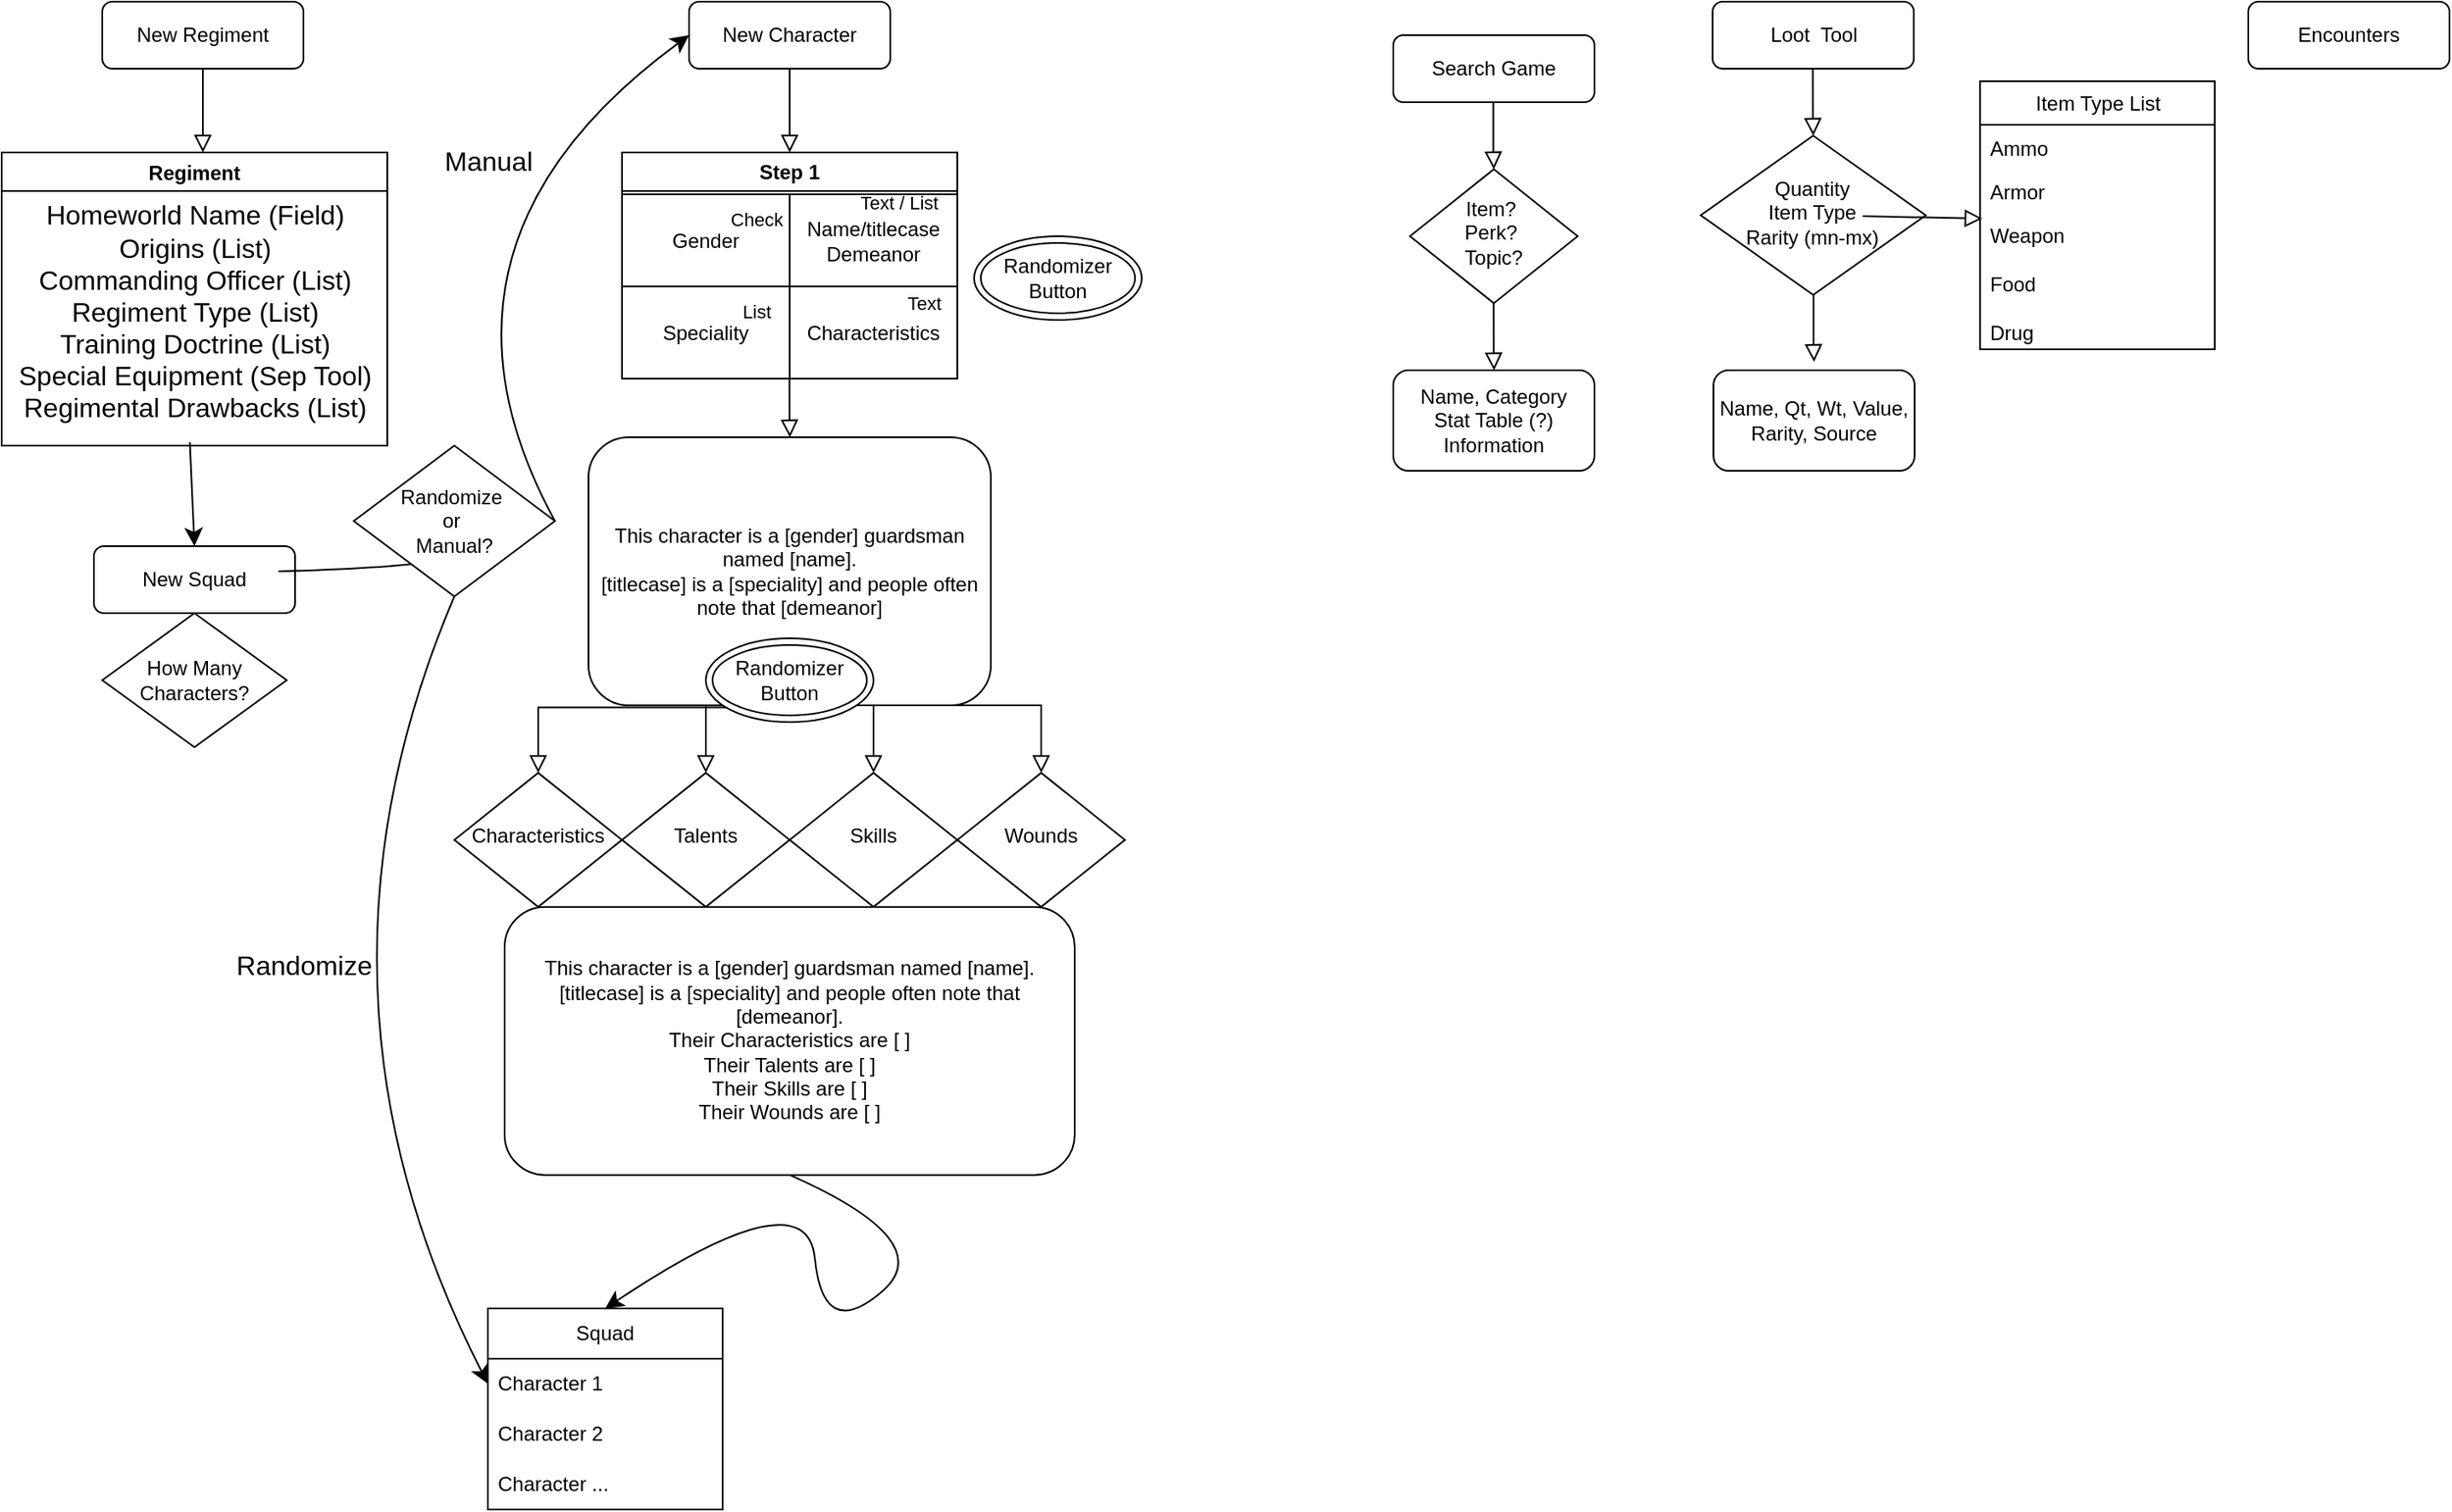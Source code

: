 <mxfile version="24.6.4" type="github">
  <diagram id="C5RBs43oDa-KdzZeNtuy" name="Page-1">
    <mxGraphModel dx="1509" dy="1480" grid="1" gridSize="10" guides="1" tooltips="1" connect="1" arrows="1" fold="1" page="1" pageScale="1" pageWidth="827" pageHeight="1169" math="0" shadow="0">
      <root>
        <mxCell id="WIyWlLk6GJQsqaUBKTNV-0" />
        <mxCell id="WIyWlLk6GJQsqaUBKTNV-1" parent="WIyWlLk6GJQsqaUBKTNV-0" />
        <mxCell id="WIyWlLk6GJQsqaUBKTNV-2" value="" style="rounded=0;html=1;jettySize=auto;orthogonalLoop=1;fontSize=11;endArrow=block;endFill=0;endSize=8;strokeWidth=1;shadow=0;labelBackgroundColor=none;edgeStyle=orthogonalEdgeStyle;" parent="WIyWlLk6GJQsqaUBKTNV-1" source="WIyWlLk6GJQsqaUBKTNV-3" edge="1">
          <mxGeometry relative="1" as="geometry">
            <mxPoint x="220" y="170" as="targetPoint" />
          </mxGeometry>
        </mxCell>
        <mxCell id="WIyWlLk6GJQsqaUBKTNV-3" value="New Regiment" style="rounded=1;whiteSpace=wrap;html=1;fontSize=12;glass=0;strokeWidth=1;shadow=0;" parent="WIyWlLk6GJQsqaUBKTNV-1" vertex="1">
          <mxGeometry x="160" y="80" width="120" height="40" as="geometry" />
        </mxCell>
        <mxCell id="N_iPnZJbgPe1cc1VUElV-0" value="New Character" style="rounded=1;whiteSpace=wrap;html=1;fontSize=12;glass=0;strokeWidth=1;shadow=0;" parent="WIyWlLk6GJQsqaUBKTNV-1" vertex="1">
          <mxGeometry x="510" y="80" width="120" height="40" as="geometry" />
        </mxCell>
        <mxCell id="N_iPnZJbgPe1cc1VUElV-1" value="Search Game" style="rounded=1;whiteSpace=wrap;html=1;fontSize=12;glass=0;strokeWidth=1;shadow=0;" parent="WIyWlLk6GJQsqaUBKTNV-1" vertex="1">
          <mxGeometry x="930" y="100" width="120" height="40" as="geometry" />
        </mxCell>
        <mxCell id="N_iPnZJbgPe1cc1VUElV-2" value="Loot&amp;nbsp; Tool" style="rounded=1;whiteSpace=wrap;html=1;fontSize=12;glass=0;strokeWidth=1;shadow=0;" parent="WIyWlLk6GJQsqaUBKTNV-1" vertex="1">
          <mxGeometry x="1120.5" y="80" width="120" height="40" as="geometry" />
        </mxCell>
        <mxCell id="N_iPnZJbgPe1cc1VUElV-3" value="Encounters" style="rounded=1;whiteSpace=wrap;html=1;fontSize=12;glass=0;strokeWidth=1;shadow=0;" parent="WIyWlLk6GJQsqaUBKTNV-1" vertex="1">
          <mxGeometry x="1440" y="80" width="120" height="40" as="geometry" />
        </mxCell>
        <mxCell id="N_iPnZJbgPe1cc1VUElV-5" value="Item?&amp;nbsp;&lt;div&gt;Perk?&amp;nbsp;&lt;/div&gt;&lt;div&gt;Topic?&lt;/div&gt;" style="rhombus;whiteSpace=wrap;html=1;shadow=0;fontFamily=Helvetica;fontSize=12;align=center;strokeWidth=1;spacing=6;spacingTop=-4;" parent="WIyWlLk6GJQsqaUBKTNV-1" vertex="1">
          <mxGeometry x="940" y="180" width="100" height="80" as="geometry" />
        </mxCell>
        <mxCell id="N_iPnZJbgPe1cc1VUElV-12" value="" style="rounded=0;html=1;jettySize=auto;orthogonalLoop=1;fontSize=11;endArrow=block;endFill=0;endSize=8;strokeWidth=1;shadow=0;labelBackgroundColor=none;edgeStyle=orthogonalEdgeStyle;" parent="WIyWlLk6GJQsqaUBKTNV-1" edge="1">
          <mxGeometry relative="1" as="geometry">
            <mxPoint x="989.71" y="140" as="sourcePoint" />
            <mxPoint x="990" y="180" as="targetPoint" />
            <Array as="points">
              <mxPoint x="989.71" y="170" />
              <mxPoint x="989.71" y="170" />
            </Array>
          </mxGeometry>
        </mxCell>
        <mxCell id="N_iPnZJbgPe1cc1VUElV-15" value="Name,&amp;nbsp;&lt;span style=&quot;background-color: initial;&quot;&gt;Category&lt;/span&gt;&lt;div&gt;Stat Table (?)&lt;/div&gt;&lt;div&gt;Information&lt;/div&gt;" style="rounded=1;whiteSpace=wrap;html=1;fontSize=12;glass=0;strokeWidth=1;shadow=0;" parent="WIyWlLk6GJQsqaUBKTNV-1" vertex="1">
          <mxGeometry x="930" y="300" width="120" height="60" as="geometry" />
        </mxCell>
        <mxCell id="N_iPnZJbgPe1cc1VUElV-17" value="" style="rounded=0;html=1;jettySize=auto;orthogonalLoop=1;fontSize=11;endArrow=block;endFill=0;endSize=8;strokeWidth=1;shadow=0;labelBackgroundColor=none;edgeStyle=orthogonalEdgeStyle;" parent="WIyWlLk6GJQsqaUBKTNV-1" edge="1">
          <mxGeometry relative="1" as="geometry">
            <mxPoint x="989.86" y="260" as="sourcePoint" />
            <mxPoint x="990.15" y="300" as="targetPoint" />
            <Array as="points">
              <mxPoint x="989.86" y="290" />
              <mxPoint x="989.86" y="290" />
            </Array>
          </mxGeometry>
        </mxCell>
        <mxCell id="N_iPnZJbgPe1cc1VUElV-20" value="Quantity&lt;div&gt;Item Type&lt;/div&gt;&lt;div&gt;Rarity (mn-mx)&lt;/div&gt;" style="rhombus;whiteSpace=wrap;html=1;shadow=0;fontFamily=Helvetica;fontSize=12;align=center;strokeWidth=1;spacing=6;spacingTop=-4;" parent="WIyWlLk6GJQsqaUBKTNV-1" vertex="1">
          <mxGeometry x="1113.37" y="160" width="134.25" height="95" as="geometry" />
        </mxCell>
        <mxCell id="N_iPnZJbgPe1cc1VUElV-23" value="" style="rounded=0;html=1;jettySize=auto;orthogonalLoop=1;fontSize=11;endArrow=block;endFill=0;endSize=8;strokeWidth=1;shadow=0;labelBackgroundColor=none;edgeStyle=orthogonalEdgeStyle;" parent="WIyWlLk6GJQsqaUBKTNV-1" edge="1">
          <mxGeometry relative="1" as="geometry">
            <mxPoint x="1180.26" y="120" as="sourcePoint" />
            <mxPoint x="1180.55" y="160" as="targetPoint" />
            <Array as="points">
              <mxPoint x="1180.26" y="150" />
              <mxPoint x="1180.26" y="150" />
            </Array>
          </mxGeometry>
        </mxCell>
        <mxCell id="N_iPnZJbgPe1cc1VUElV-24" value="Item Type List" style="swimlane;fontStyle=0;childLayout=stackLayout;horizontal=1;startSize=26;fillColor=none;horizontalStack=0;resizeParent=1;resizeParentMax=0;resizeLast=0;collapsible=1;marginBottom=0;html=1;" parent="WIyWlLk6GJQsqaUBKTNV-1" vertex="1">
          <mxGeometry x="1280" y="127.5" width="140" height="160" as="geometry">
            <mxRectangle x="1270" y="110" width="60" height="30" as="alternateBounds" />
          </mxGeometry>
        </mxCell>
        <mxCell id="N_iPnZJbgPe1cc1VUElV-25" value="Ammo&lt;span style=&quot;white-space: pre;&quot;&gt;&#x9;&lt;/span&gt;&lt;span style=&quot;white-space: pre;&quot;&gt;&#x9;&lt;/span&gt;" style="text;strokeColor=none;fillColor=none;align=left;verticalAlign=top;spacingLeft=4;spacingRight=4;overflow=hidden;rotatable=0;points=[[0,0.5],[1,0.5]];portConstraint=eastwest;whiteSpace=wrap;html=1;" parent="N_iPnZJbgPe1cc1VUElV-24" vertex="1">
          <mxGeometry y="26" width="140" height="26" as="geometry" />
        </mxCell>
        <mxCell id="N_iPnZJbgPe1cc1VUElV-26" value="Armor" style="text;strokeColor=none;fillColor=none;align=left;verticalAlign=top;spacingLeft=4;spacingRight=4;overflow=hidden;rotatable=0;points=[[0,0.5],[1,0.5]];portConstraint=eastwest;whiteSpace=wrap;html=1;" parent="N_iPnZJbgPe1cc1VUElV-24" vertex="1">
          <mxGeometry y="52" width="140" height="26" as="geometry" />
        </mxCell>
        <mxCell id="N_iPnZJbgPe1cc1VUElV-27" value="Weapon&lt;div&gt;&lt;br&gt;&lt;/div&gt;&lt;div&gt;Food&lt;/div&gt;&lt;div&gt;&lt;br&gt;&lt;/div&gt;&lt;div&gt;Drug&lt;/div&gt;&lt;div&gt;&lt;br&gt;&lt;/div&gt;&lt;div&gt;Misc&lt;/div&gt;" style="text;strokeColor=none;fillColor=none;align=left;verticalAlign=top;spacingLeft=4;spacingRight=4;overflow=hidden;rotatable=0;points=[[0,0.5],[1,0.5]];portConstraint=eastwest;whiteSpace=wrap;html=1;" parent="N_iPnZJbgPe1cc1VUElV-24" vertex="1">
          <mxGeometry y="78" width="140" height="82" as="geometry" />
        </mxCell>
        <mxCell id="N_iPnZJbgPe1cc1VUElV-28" value="" style="rounded=0;html=1;jettySize=auto;orthogonalLoop=1;fontSize=11;endArrow=block;endFill=0;endSize=8;strokeWidth=1;shadow=0;labelBackgroundColor=none;entryX=0.01;entryY=1.154;entryDx=0;entryDy=0;entryPerimeter=0;" parent="WIyWlLk6GJQsqaUBKTNV-1" target="N_iPnZJbgPe1cc1VUElV-26" edge="1">
          <mxGeometry relative="1" as="geometry">
            <mxPoint x="1210" y="208" as="sourcePoint" />
            <mxPoint x="1190.55" y="170" as="targetPoint" />
          </mxGeometry>
        </mxCell>
        <mxCell id="N_iPnZJbgPe1cc1VUElV-40" value="" style="rounded=0;html=1;jettySize=auto;orthogonalLoop=1;fontSize=11;endArrow=block;endFill=0;endSize=8;strokeWidth=1;shadow=0;labelBackgroundColor=none;edgeStyle=orthogonalEdgeStyle;exitX=0.5;exitY=1;exitDx=0;exitDy=0;entryX=0.5;entryY=0;entryDx=0;entryDy=0;" parent="WIyWlLk6GJQsqaUBKTNV-1" source="N_iPnZJbgPe1cc1VUElV-0" target="0Ut09t-60lBH6S7AR5-u-23" edge="1">
          <mxGeometry relative="1" as="geometry">
            <mxPoint x="600" y="150" as="sourcePoint" />
            <mxPoint x="500" y="170" as="targetPoint" />
          </mxGeometry>
        </mxCell>
        <mxCell id="N_iPnZJbgPe1cc1VUElV-51" value="Name, Qt, Wt, Value, Rarity, Source" style="rounded=1;whiteSpace=wrap;html=1;fontSize=12;glass=0;strokeWidth=1;shadow=0;" parent="WIyWlLk6GJQsqaUBKTNV-1" vertex="1">
          <mxGeometry x="1121" y="300" width="120" height="60" as="geometry" />
        </mxCell>
        <mxCell id="N_iPnZJbgPe1cc1VUElV-52" value="" style="rounded=0;html=1;jettySize=auto;orthogonalLoop=1;fontSize=11;endArrow=block;endFill=0;endSize=8;strokeWidth=1;shadow=0;labelBackgroundColor=none;edgeStyle=orthogonalEdgeStyle;" parent="WIyWlLk6GJQsqaUBKTNV-1" edge="1">
          <mxGeometry relative="1" as="geometry">
            <mxPoint x="1180.7" y="255" as="sourcePoint" />
            <mxPoint x="1180.99" y="295" as="targetPoint" />
            <Array as="points">
              <mxPoint x="1180.7" y="285" />
              <mxPoint x="1180.7" y="285" />
            </Array>
          </mxGeometry>
        </mxCell>
        <mxCell id="N_iPnZJbgPe1cc1VUElV-53" value="This character is a [gender] guardsman named [name].&lt;div&gt;[titlecase] is a [speciality] and people often note that [demeanor]&lt;/div&gt;" style="rounded=1;whiteSpace=wrap;html=1;fontSize=12;glass=0;strokeWidth=1;shadow=0;" parent="WIyWlLk6GJQsqaUBKTNV-1" vertex="1">
          <mxGeometry x="450" y="340" width="240" height="160" as="geometry" />
        </mxCell>
        <mxCell id="N_iPnZJbgPe1cc1VUElV-54" value="" style="rounded=0;html=1;jettySize=auto;orthogonalLoop=1;fontSize=11;endArrow=block;endFill=0;endSize=8;strokeWidth=1;shadow=0;labelBackgroundColor=none;edgeStyle=orthogonalEdgeStyle;" parent="WIyWlLk6GJQsqaUBKTNV-1" edge="1">
          <mxGeometry relative="1" as="geometry">
            <mxPoint x="569.86" y="300" as="sourcePoint" />
            <mxPoint x="570.15" y="340" as="targetPoint" />
            <Array as="points">
              <mxPoint x="569.86" y="330" />
              <mxPoint x="569.86" y="330" />
            </Array>
          </mxGeometry>
        </mxCell>
        <mxCell id="N_iPnZJbgPe1cc1VUElV-55" value="" style="rounded=0;html=1;jettySize=auto;orthogonalLoop=1;fontSize=11;endArrow=block;endFill=0;endSize=8;strokeWidth=1;shadow=0;labelBackgroundColor=none;edgeStyle=orthogonalEdgeStyle;" parent="WIyWlLk6GJQsqaUBKTNV-1" target="N_iPnZJbgPe1cc1VUElV-56" edge="1">
          <mxGeometry relative="1" as="geometry">
            <mxPoint x="530" y="500.32" as="sourcePoint" />
            <Array as="points">
              <mxPoint x="540" y="500.32" />
              <mxPoint x="540" y="501.32" />
              <mxPoint x="420" y="501.32" />
            </Array>
          </mxGeometry>
        </mxCell>
        <mxCell id="N_iPnZJbgPe1cc1VUElV-56" value="Characteristics" style="rhombus;whiteSpace=wrap;html=1;shadow=0;fontFamily=Helvetica;fontSize=12;align=center;strokeWidth=1;spacing=6;spacingTop=-4;" parent="WIyWlLk6GJQsqaUBKTNV-1" vertex="1">
          <mxGeometry x="370" y="540.32" width="100" height="80" as="geometry" />
        </mxCell>
        <mxCell id="N_iPnZJbgPe1cc1VUElV-57" value="" style="rounded=0;html=1;jettySize=auto;orthogonalLoop=1;fontSize=11;endArrow=block;endFill=0;endSize=8;strokeWidth=1;shadow=0;labelBackgroundColor=none;edgeStyle=orthogonalEdgeStyle;entryX=0.5;entryY=0;entryDx=0;entryDy=0;" parent="WIyWlLk6GJQsqaUBKTNV-1" target="N_iPnZJbgPe1cc1VUElV-58" edge="1">
          <mxGeometry relative="1" as="geometry">
            <mxPoint x="520" y="500.32" as="sourcePoint" />
            <Array as="points">
              <mxPoint x="520" y="520.32" />
              <mxPoint x="520" y="520.32" />
            </Array>
          </mxGeometry>
        </mxCell>
        <mxCell id="N_iPnZJbgPe1cc1VUElV-58" value="Talents" style="rhombus;whiteSpace=wrap;html=1;shadow=0;fontFamily=Helvetica;fontSize=12;align=center;strokeWidth=1;spacing=6;spacingTop=-4;" parent="WIyWlLk6GJQsqaUBKTNV-1" vertex="1">
          <mxGeometry x="470" y="540.32" width="100" height="80" as="geometry" />
        </mxCell>
        <mxCell id="N_iPnZJbgPe1cc1VUElV-59" value="" style="rounded=0;html=1;jettySize=auto;orthogonalLoop=1;fontSize=11;endArrow=block;endFill=0;endSize=8;strokeWidth=1;shadow=0;labelBackgroundColor=none;edgeStyle=orthogonalEdgeStyle;entryX=0.5;entryY=0;entryDx=0;entryDy=0;exitX=0.543;exitY=0.998;exitDx=0;exitDy=0;exitPerimeter=0;" parent="WIyWlLk6GJQsqaUBKTNV-1" target="N_iPnZJbgPe1cc1VUElV-60" edge="1">
          <mxGeometry relative="1" as="geometry">
            <mxPoint x="540.32" y="500.0" as="sourcePoint" />
            <Array as="points">
              <mxPoint x="620" y="500.32" />
            </Array>
          </mxGeometry>
        </mxCell>
        <mxCell id="N_iPnZJbgPe1cc1VUElV-60" value="Skills" style="rhombus;whiteSpace=wrap;html=1;shadow=0;fontFamily=Helvetica;fontSize=12;align=center;strokeWidth=1;spacing=6;spacingTop=-4;" parent="WIyWlLk6GJQsqaUBKTNV-1" vertex="1">
          <mxGeometry x="570" y="540.32" width="100" height="80" as="geometry" />
        </mxCell>
        <mxCell id="N_iPnZJbgPe1cc1VUElV-61" value="" style="rounded=0;html=1;jettySize=auto;orthogonalLoop=1;fontSize=11;endArrow=block;endFill=0;endSize=8;strokeWidth=1;shadow=0;labelBackgroundColor=none;edgeStyle=orthogonalEdgeStyle;entryX=0.5;entryY=0;entryDx=0;entryDy=0;exitX=0.925;exitY=0.998;exitDx=0;exitDy=0;exitPerimeter=0;" parent="WIyWlLk6GJQsqaUBKTNV-1" target="N_iPnZJbgPe1cc1VUElV-62" edge="1">
          <mxGeometry relative="1" as="geometry">
            <mxPoint x="632" y="500.0" as="sourcePoint" />
            <Array as="points">
              <mxPoint x="720" y="500.32" />
            </Array>
          </mxGeometry>
        </mxCell>
        <mxCell id="N_iPnZJbgPe1cc1VUElV-62" value="Wounds" style="rhombus;whiteSpace=wrap;html=1;shadow=0;fontFamily=Helvetica;fontSize=12;align=center;strokeWidth=1;spacing=6;spacingTop=-4;" parent="WIyWlLk6GJQsqaUBKTNV-1" vertex="1">
          <mxGeometry x="670" y="540.32" width="100" height="80" as="geometry" />
        </mxCell>
        <mxCell id="N_iPnZJbgPe1cc1VUElV-74" value="&lt;span style=&quot;font-size: 12px;&quot;&gt;Randomizer Button&lt;/span&gt;" style="ellipse;shape=doubleEllipse;whiteSpace=wrap;html=1;fontFamily=Helvetica;fontSize=11;fontColor=default;labelBackgroundColor=none;" parent="WIyWlLk6GJQsqaUBKTNV-1" vertex="1">
          <mxGeometry x="680" y="220" width="100" height="50" as="geometry" />
        </mxCell>
        <mxCell id="N_iPnZJbgPe1cc1VUElV-79" value="&lt;span style=&quot;font-size: 12px;&quot;&gt;Randomizer Button&lt;/span&gt;" style="ellipse;shape=doubleEllipse;whiteSpace=wrap;html=1;fontFamily=Helvetica;fontSize=11;fontColor=default;labelBackgroundColor=none;" parent="WIyWlLk6GJQsqaUBKTNV-1" vertex="1">
          <mxGeometry x="520" y="460" width="100" height="50" as="geometry" />
        </mxCell>
        <mxCell id="0Ut09t-60lBH6S7AR5-u-0" value="New Squad" style="rounded=1;whiteSpace=wrap;html=1;fontSize=12;glass=0;strokeWidth=1;shadow=0;" vertex="1" parent="WIyWlLk6GJQsqaUBKTNV-1">
          <mxGeometry x="155" y="405" width="120" height="40" as="geometry" />
        </mxCell>
        <mxCell id="0Ut09t-60lBH6S7AR5-u-15" style="edgeStyle=none;curved=1;rounded=0;orthogonalLoop=1;jettySize=auto;html=1;exitX=0.488;exitY=1.02;exitDx=0;exitDy=0;entryX=0.5;entryY=0;entryDx=0;entryDy=0;fontSize=12;startSize=8;endSize=8;exitPerimeter=0;" edge="1" parent="WIyWlLk6GJQsqaUBKTNV-1" source="0Ut09t-60lBH6S7AR5-u-13" target="0Ut09t-60lBH6S7AR5-u-0">
          <mxGeometry relative="1" as="geometry" />
        </mxCell>
        <mxCell id="0Ut09t-60lBH6S7AR5-u-12" value="Regiment" style="swimlane;" vertex="1" parent="WIyWlLk6GJQsqaUBKTNV-1">
          <mxGeometry x="100" y="170" width="230" height="175" as="geometry" />
        </mxCell>
        <mxCell id="0Ut09t-60lBH6S7AR5-u-13" value="&lt;div&gt;Homeworld Name (Field)&lt;/div&gt;Origins (List)&lt;div&gt;Commanding Officer (List)&lt;/div&gt;&lt;div&gt;Regiment Type (List)&lt;/div&gt;&lt;div&gt;Training Doctrine (List)&lt;/div&gt;&lt;div&gt;Special Equipment (Sep Tool)&lt;/div&gt;&lt;div&gt;Regimental Drawbacks (List)&lt;/div&gt;" style="text;html=1;align=center;verticalAlign=middle;resizable=0;points=[];autosize=1;strokeColor=none;fillColor=none;fontSize=16;" vertex="1" parent="0Ut09t-60lBH6S7AR5-u-12">
          <mxGeometry y="20" width="230" height="150" as="geometry" />
        </mxCell>
        <mxCell id="0Ut09t-60lBH6S7AR5-u-17" value="This character is a [gender] guardsman named [name].&lt;div&gt;[titlecase] is a [speciality] and people often note that [demeanor].&lt;/div&gt;&lt;div&gt;Their Characteristics are [ ]&lt;/div&gt;&lt;div&gt;Their Talents are [ ]&lt;/div&gt;&lt;div&gt;Their Skills are [ ]&lt;/div&gt;&lt;div&gt;Their Wounds are [ ]&lt;/div&gt;" style="rounded=1;whiteSpace=wrap;html=1;fontSize=12;glass=0;strokeWidth=1;shadow=0;" vertex="1" parent="WIyWlLk6GJQsqaUBKTNV-1">
          <mxGeometry x="400" y="620.32" width="340" height="160" as="geometry" />
        </mxCell>
        <mxCell id="0Ut09t-60lBH6S7AR5-u-18" value="" style="curved=1;endArrow=classic;html=1;rounded=0;fontSize=12;startSize=8;endSize=8;exitX=1;exitY=0.5;exitDx=0;exitDy=0;entryX=0;entryY=0.5;entryDx=0;entryDy=0;" edge="1" parent="WIyWlLk6GJQsqaUBKTNV-1" source="0Ut09t-60lBH6S7AR5-u-20" target="N_iPnZJbgPe1cc1VUElV-0">
          <mxGeometry width="50" height="50" relative="1" as="geometry">
            <mxPoint x="265" y="420" as="sourcePoint" />
            <mxPoint x="470" y="95" as="targetPoint" />
            <Array as="points">
              <mxPoint x="340" y="225" />
            </Array>
          </mxGeometry>
        </mxCell>
        <mxCell id="0Ut09t-60lBH6S7AR5-u-19" value="How Many&lt;div&gt;Characters?&lt;/div&gt;" style="rhombus;whiteSpace=wrap;html=1;" vertex="1" parent="WIyWlLk6GJQsqaUBKTNV-1">
          <mxGeometry x="160" y="445" width="110" height="80" as="geometry" />
        </mxCell>
        <mxCell id="0Ut09t-60lBH6S7AR5-u-23" value="Step 1" style="swimlane;whiteSpace=wrap;html=1;" vertex="1" parent="WIyWlLk6GJQsqaUBKTNV-1">
          <mxGeometry x="470" y="170" width="200" height="135" as="geometry" />
        </mxCell>
        <mxCell id="0Ut09t-60lBH6S7AR5-u-24" value="Gender" style="whiteSpace=wrap;html=1;" vertex="1" parent="0Ut09t-60lBH6S7AR5-u-23">
          <mxGeometry y="25" width="100" height="55" as="geometry" />
        </mxCell>
        <mxCell id="0Ut09t-60lBH6S7AR5-u-25" value="Name/titlecase&lt;div&gt;Demeanor&lt;/div&gt;" style="whiteSpace=wrap;html=1;" vertex="1" parent="0Ut09t-60lBH6S7AR5-u-23">
          <mxGeometry x="100" y="25" width="100" height="55" as="geometry" />
        </mxCell>
        <mxCell id="0Ut09t-60lBH6S7AR5-u-26" value="Speciality" style="whiteSpace=wrap;html=1;" vertex="1" parent="0Ut09t-60lBH6S7AR5-u-23">
          <mxGeometry y="80" width="100" height="55" as="geometry" />
        </mxCell>
        <mxCell id="0Ut09t-60lBH6S7AR5-u-27" value="Characteristics" style="whiteSpace=wrap;html=1;" vertex="1" parent="0Ut09t-60lBH6S7AR5-u-23">
          <mxGeometry x="100" y="80" width="100" height="55" as="geometry" />
        </mxCell>
        <mxCell id="N_iPnZJbgPe1cc1VUElV-70" value="List" style="text;html=1;align=center;verticalAlign=middle;resizable=0;points=[];autosize=1;strokeColor=none;fillColor=none;fontFamily=Helvetica;fontSize=11;fontColor=default;labelBackgroundColor=none;" parent="0Ut09t-60lBH6S7AR5-u-23" vertex="1">
          <mxGeometry x="60" y="80" width="40" height="30" as="geometry" />
        </mxCell>
        <mxCell id="N_iPnZJbgPe1cc1VUElV-71" value="Text" style="text;html=1;align=center;verticalAlign=middle;resizable=0;points=[];autosize=1;strokeColor=none;fillColor=none;fontFamily=Helvetica;fontSize=11;fontColor=default;labelBackgroundColor=none;" parent="0Ut09t-60lBH6S7AR5-u-23" vertex="1">
          <mxGeometry x="160" y="75" width="40" height="30" as="geometry" />
        </mxCell>
        <mxCell id="N_iPnZJbgPe1cc1VUElV-69" value="Text / List" style="text;html=1;align=center;verticalAlign=middle;resizable=0;points=[];autosize=1;strokeColor=none;fillColor=none;fontFamily=Helvetica;fontSize=11;fontColor=default;labelBackgroundColor=none;" parent="0Ut09t-60lBH6S7AR5-u-23" vertex="1">
          <mxGeometry x="130" y="15" width="70" height="30" as="geometry" />
        </mxCell>
        <mxCell id="0Ut09t-60lBH6S7AR5-u-29" value="Check" style="text;html=1;align=center;verticalAlign=middle;resizable=0;points=[];autosize=1;strokeColor=none;fillColor=none;fontFamily=Helvetica;fontSize=11;fontColor=default;labelBackgroundColor=none;" vertex="1" parent="0Ut09t-60lBH6S7AR5-u-23">
          <mxGeometry x="55" y="25" width="50" height="30" as="geometry" />
        </mxCell>
        <mxCell id="0Ut09t-60lBH6S7AR5-u-30" value="" style="curved=1;endArrow=classic;html=1;rounded=0;fontSize=12;startSize=8;endSize=8;exitX=0.5;exitY=1;exitDx=0;exitDy=0;entryX=0.5;entryY=0;entryDx=0;entryDy=0;" edge="1" parent="WIyWlLk6GJQsqaUBKTNV-1" source="0Ut09t-60lBH6S7AR5-u-17" target="0Ut09t-60lBH6S7AR5-u-31">
          <mxGeometry width="50" height="50" relative="1" as="geometry">
            <mxPoint x="580" y="830" as="sourcePoint" />
            <mxPoint x="490" y="840" as="targetPoint" />
            <Array as="points">
              <mxPoint x="660" y="820" />
              <mxPoint x="590" y="880" />
              <mxPoint x="580" y="780" />
            </Array>
          </mxGeometry>
        </mxCell>
        <mxCell id="0Ut09t-60lBH6S7AR5-u-31" value="Squad" style="swimlane;fontStyle=0;childLayout=stackLayout;horizontal=1;startSize=30;horizontalStack=0;resizeParent=1;resizeParentMax=0;resizeLast=0;collapsible=1;marginBottom=0;whiteSpace=wrap;html=1;" vertex="1" parent="WIyWlLk6GJQsqaUBKTNV-1">
          <mxGeometry x="390" y="860" width="140" height="120" as="geometry" />
        </mxCell>
        <mxCell id="0Ut09t-60lBH6S7AR5-u-32" value="Character 1" style="text;strokeColor=none;fillColor=none;align=left;verticalAlign=middle;spacingLeft=4;spacingRight=4;overflow=hidden;points=[[0,0.5],[1,0.5]];portConstraint=eastwest;rotatable=0;whiteSpace=wrap;html=1;" vertex="1" parent="0Ut09t-60lBH6S7AR5-u-31">
          <mxGeometry y="30" width="140" height="30" as="geometry" />
        </mxCell>
        <mxCell id="0Ut09t-60lBH6S7AR5-u-33" value="Character 2&amp;nbsp;" style="text;strokeColor=none;fillColor=none;align=left;verticalAlign=middle;spacingLeft=4;spacingRight=4;overflow=hidden;points=[[0,0.5],[1,0.5]];portConstraint=eastwest;rotatable=0;whiteSpace=wrap;html=1;" vertex="1" parent="0Ut09t-60lBH6S7AR5-u-31">
          <mxGeometry y="60" width="140" height="30" as="geometry" />
        </mxCell>
        <mxCell id="0Ut09t-60lBH6S7AR5-u-34" value="Character ..." style="text;strokeColor=none;fillColor=none;align=left;verticalAlign=middle;spacingLeft=4;spacingRight=4;overflow=hidden;points=[[0,0.5],[1,0.5]];portConstraint=eastwest;rotatable=0;whiteSpace=wrap;html=1;" vertex="1" parent="0Ut09t-60lBH6S7AR5-u-31">
          <mxGeometry y="90" width="140" height="30" as="geometry" />
        </mxCell>
        <mxCell id="0Ut09t-60lBH6S7AR5-u-35" value="" style="curved=1;endArrow=classic;html=1;rounded=0;fontSize=12;startSize=8;endSize=8;exitX=1;exitY=0.5;exitDx=0;exitDy=0;entryX=0;entryY=0.5;entryDx=0;entryDy=0;" edge="1" parent="WIyWlLk6GJQsqaUBKTNV-1" target="0Ut09t-60lBH6S7AR5-u-20">
          <mxGeometry width="50" height="50" relative="1" as="geometry">
            <mxPoint x="265" y="420" as="sourcePoint" />
            <mxPoint x="470" y="95" as="targetPoint" />
            <Array as="points">
              <mxPoint x="450" y="415" />
            </Array>
          </mxGeometry>
        </mxCell>
        <mxCell id="0Ut09t-60lBH6S7AR5-u-37" style="edgeStyle=none;curved=1;rounded=0;orthogonalLoop=1;jettySize=auto;html=1;exitX=0.5;exitY=1;exitDx=0;exitDy=0;entryX=0;entryY=0.5;entryDx=0;entryDy=0;fontSize=12;startSize=8;endSize=8;" edge="1" parent="WIyWlLk6GJQsqaUBKTNV-1" source="0Ut09t-60lBH6S7AR5-u-20" target="0Ut09t-60lBH6S7AR5-u-32">
          <mxGeometry relative="1" as="geometry">
            <Array as="points">
              <mxPoint x="270" y="670" />
            </Array>
          </mxGeometry>
        </mxCell>
        <mxCell id="0Ut09t-60lBH6S7AR5-u-20" value="Randomize&amp;nbsp;&lt;div&gt;or&amp;nbsp;&lt;/div&gt;&lt;div&gt;Manual?&lt;/div&gt;" style="rhombus;whiteSpace=wrap;html=1;" vertex="1" parent="WIyWlLk6GJQsqaUBKTNV-1">
          <mxGeometry x="310" y="345" width="120" height="90" as="geometry" />
        </mxCell>
        <mxCell id="0Ut09t-60lBH6S7AR5-u-36" value="Manual&lt;div&gt;&lt;br&gt;&lt;/div&gt;" style="text;html=1;align=center;verticalAlign=middle;resizable=0;points=[];autosize=1;strokeColor=none;fillColor=none;fontSize=16;" vertex="1" parent="WIyWlLk6GJQsqaUBKTNV-1">
          <mxGeometry x="350" y="160" width="80" height="50" as="geometry" />
        </mxCell>
        <mxCell id="0Ut09t-60lBH6S7AR5-u-38" value="Randomize" style="text;html=1;align=center;verticalAlign=middle;resizable=0;points=[];autosize=1;strokeColor=none;fillColor=none;fontSize=16;" vertex="1" parent="WIyWlLk6GJQsqaUBKTNV-1">
          <mxGeometry x="230" y="640" width="100" height="30" as="geometry" />
        </mxCell>
      </root>
    </mxGraphModel>
  </diagram>
</mxfile>
